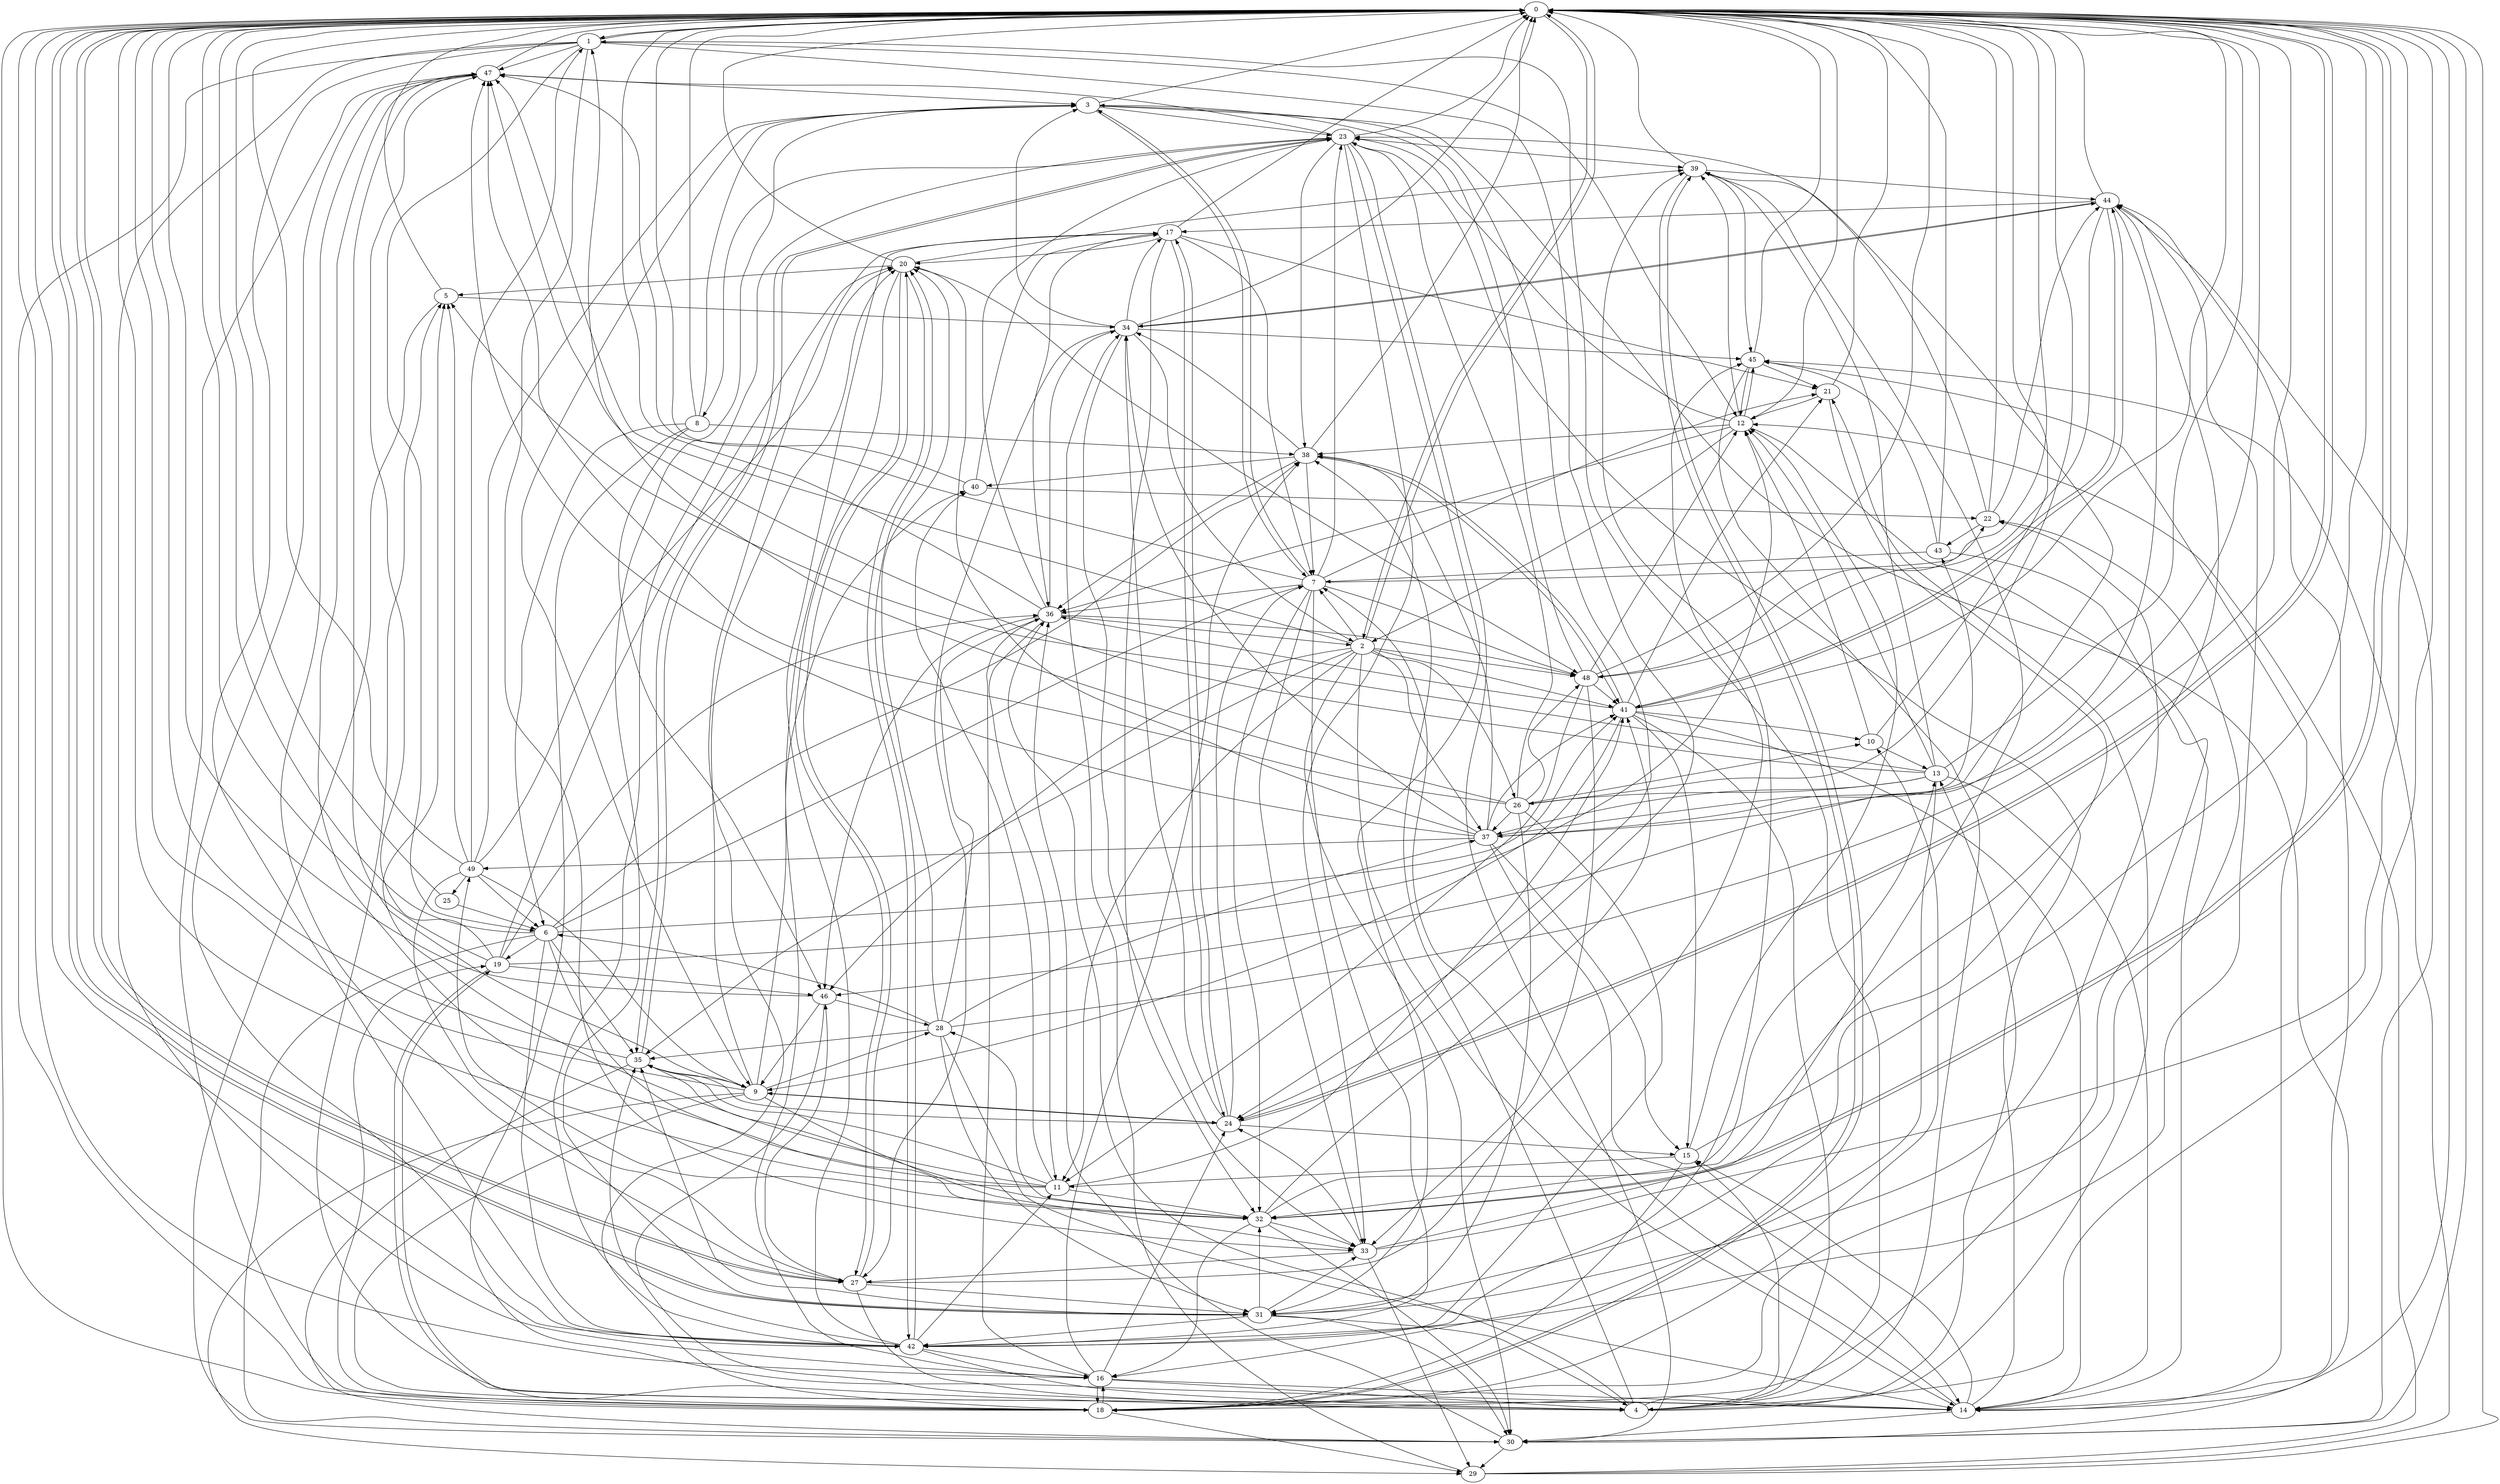 strict digraph "" {
	0	 [component_delay=3];
	1	 [component_delay=3];
	0 -> 1	 [wire_delay=1];
	2	 [component_delay=3];
	0 -> 2	 [wire_delay=1];
	24	 [component_delay=3];
	0 -> 24	 [wire_delay=1];
	27	 [component_delay=3];
	0 -> 27	 [wire_delay=1];
	31	 [component_delay=3];
	0 -> 31	 [wire_delay=1];
	32	 [component_delay=3];
	0 -> 32	 [wire_delay=1];
	1 -> 0	 [wire_delay=1];
	6	 [component_delay=3];
	1 -> 6	 [wire_delay=1];
	12	 [component_delay=3];
	1 -> 12	 [wire_delay=1];
	16	 [component_delay=3];
	1 -> 16	 [wire_delay=1];
	18	 [component_delay=3];
	1 -> 18	 [wire_delay=1];
	1 -> 24	 [wire_delay=1];
	33	 [component_delay=3];
	1 -> 33	 [wire_delay=1];
	42	 [component_delay=3];
	1 -> 42	 [wire_delay=1];
	47	 [component_delay=3];
	1 -> 47	 [wire_delay=1];
	2 -> 0	 [wire_delay=1];
	7	 [component_delay=3];
	2 -> 7	 [wire_delay=1];
	11	 [component_delay=3];
	2 -> 11	 [wire_delay=1];
	14	 [component_delay=3];
	2 -> 14	 [wire_delay=1];
	26	 [component_delay=3];
	2 -> 26	 [wire_delay=1];
	30	 [component_delay=3];
	2 -> 30	 [wire_delay=1];
	35	 [component_delay=3];
	2 -> 35	 [wire_delay=1];
	37	 [component_delay=3];
	2 -> 37	 [wire_delay=1];
	41	 [component_delay=3];
	2 -> 41	 [wire_delay=1];
	46	 [component_delay=3];
	2 -> 46	 [wire_delay=1];
	2 -> 47	 [wire_delay=1];
	48	 [component_delay=3];
	2 -> 48	 [wire_delay=1];
	3	 [component_delay=3];
	3 -> 0	 [wire_delay=1];
	3 -> 7	 [wire_delay=1];
	9	 [component_delay=3];
	3 -> 9	 [wire_delay=1];
	23	 [component_delay=3];
	3 -> 23	 [wire_delay=1];
	3 -> 24	 [wire_delay=1];
	3 -> 30	 [wire_delay=1];
	4	 [component_delay=3];
	4 -> 0	 [wire_delay=1];
	4 -> 1	 [wire_delay=1];
	5	 [component_delay=3];
	4 -> 5	 [wire_delay=1];
	13	 [component_delay=3];
	4 -> 13	 [wire_delay=1];
	15	 [component_delay=3];
	4 -> 15	 [wire_delay=1];
	21	 [component_delay=3];
	4 -> 21	 [wire_delay=1];
	36	 [component_delay=3];
	4 -> 36	 [wire_delay=1];
	38	 [component_delay=3];
	4 -> 38	 [wire_delay=1];
	5 -> 0	 [wire_delay=1];
	5 -> 30	 [wire_delay=1];
	34	 [component_delay=3];
	5 -> 34	 [wire_delay=1];
	6 -> 0	 [wire_delay=1];
	6 -> 7	 [wire_delay=1];
	19	 [component_delay=3];
	6 -> 19	 [wire_delay=1];
	6 -> 30	 [wire_delay=1];
	6 -> 32	 [wire_delay=1];
	6 -> 35	 [wire_delay=1];
	6 -> 38	 [wire_delay=1];
	6 -> 41	 [wire_delay=1];
	6 -> 42	 [wire_delay=1];
	7 -> 0	 [wire_delay=1];
	7 -> 3	 [wire_delay=1];
	7 -> 21	 [wire_delay=1];
	7 -> 23	 [wire_delay=1];
	7 -> 32	 [wire_delay=1];
	7 -> 33	 [wire_delay=1];
	7 -> 36	 [wire_delay=1];
	7 -> 42	 [wire_delay=1];
	7 -> 47	 [wire_delay=1];
	7 -> 48	 [wire_delay=1];
	8	 [component_delay=3];
	8 -> 0	 [wire_delay=1];
	8 -> 3	 [wire_delay=1];
	8 -> 6	 [wire_delay=1];
	8 -> 14	 [wire_delay=1];
	8 -> 38	 [wire_delay=1];
	8 -> 46	 [wire_delay=1];
	9 -> 0	 [wire_delay=1];
	9 -> 18	 [wire_delay=1];
	20	 [component_delay=3];
	9 -> 20	 [wire_delay=1];
	9 -> 24	 [wire_delay=1];
	28	 [component_delay=3];
	9 -> 28	 [wire_delay=1];
	29	 [component_delay=3];
	9 -> 29	 [wire_delay=1];
	9 -> 33	 [wire_delay=1];
	40	 [component_delay=3];
	9 -> 40	 [wire_delay=1];
	9 -> 47	 [wire_delay=1];
	10	 [component_delay=3];
	10 -> 0	 [wire_delay=1];
	10 -> 12	 [wire_delay=1];
	10 -> 13	 [wire_delay=1];
	11 -> 0	 [wire_delay=1];
	11 -> 5	 [wire_delay=1];
	11 -> 32	 [wire_delay=1];
	11 -> 35	 [wire_delay=1];
	11 -> 40	 [wire_delay=1];
	11 -> 41	 [wire_delay=1];
	11 -> 47	 [wire_delay=1];
	12 -> 0	 [wire_delay=1];
	12 -> 2	 [wire_delay=1];
	12 -> 14	 [wire_delay=1];
	12 -> 23	 [wire_delay=1];
	12 -> 36	 [wire_delay=1];
	12 -> 38	 [wire_delay=1];
	39	 [component_delay=3];
	12 -> 39	 [wire_delay=1];
	45	 [component_delay=3];
	12 -> 45	 [wire_delay=1];
	13 -> 0	 [wire_delay=1];
	13 -> 5	 [wire_delay=1];
	13 -> 12	 [wire_delay=1];
	13 -> 14	 [wire_delay=1];
	13 -> 16	 [wire_delay=1];
	13 -> 26	 [wire_delay=1];
	13 -> 37	 [wire_delay=1];
	13 -> 39	 [wire_delay=1];
	13 -> 47	 [wire_delay=1];
	14 -> 0	 [wire_delay=1];
	14 -> 7	 [wire_delay=1];
	14 -> 15	 [wire_delay=1];
	14 -> 19	 [wire_delay=1];
	14 -> 23	 [wire_delay=1];
	14 -> 30	 [wire_delay=1];
	44	 [component_delay=3];
	14 -> 44	 [wire_delay=1];
	15 -> 0	 [wire_delay=1];
	15 -> 11	 [wire_delay=1];
	15 -> 12	 [wire_delay=1];
	15 -> 18	 [wire_delay=1];
	16 -> 0	 [wire_delay=1];
	16 -> 4	 [wire_delay=1];
	16 -> 14	 [wire_delay=1];
	16 -> 18	 [wire_delay=1];
	16 -> 24	 [wire_delay=1];
	16 -> 36	 [wire_delay=1];
	16 -> 38	 [wire_delay=1];
	17	 [component_delay=3];
	17 -> 0	 [wire_delay=1];
	17 -> 7	 [wire_delay=1];
	17 -> 20	 [wire_delay=1];
	17 -> 21	 [wire_delay=1];
	17 -> 24	 [wire_delay=1];
	17 -> 32	 [wire_delay=1];
	17 -> 36	 [wire_delay=1];
	18 -> 0	 [wire_delay=1];
	18 -> 10	 [wire_delay=1];
	18 -> 16	 [wire_delay=1];
	18 -> 17	 [wire_delay=1];
	18 -> 19	 [wire_delay=1];
	22	 [component_delay=3];
	18 -> 22	 [wire_delay=1];
	18 -> 29	 [wire_delay=1];
	18 -> 39	 [wire_delay=1];
	19 -> 0	 [wire_delay=1];
	19 -> 12	 [wire_delay=1];
	19 -> 14	 [wire_delay=1];
	19 -> 20	 [wire_delay=1];
	19 -> 36	 [wire_delay=1];
	19 -> 46	 [wire_delay=1];
	19 -> 47	 [wire_delay=1];
	20 -> 0	 [wire_delay=1];
	20 -> 5	 [wire_delay=1];
	20 -> 16	 [wire_delay=1];
	20 -> 27	 [wire_delay=1];
	20 -> 39	 [wire_delay=1];
	20 -> 42	 [wire_delay=1];
	20 -> 48	 [wire_delay=1];
	21 -> 0	 [wire_delay=1];
	21 -> 12	 [wire_delay=1];
	21 -> 31	 [wire_delay=1];
	22 -> 0	 [wire_delay=1];
	22 -> 23	 [wire_delay=1];
	43	 [component_delay=3];
	22 -> 43	 [wire_delay=1];
	22 -> 44	 [wire_delay=1];
	23 -> 0	 [wire_delay=1];
	23 -> 8	 [wire_delay=1];
	23 -> 30	 [wire_delay=1];
	23 -> 31	 [wire_delay=1];
	23 -> 33	 [wire_delay=1];
	23 -> 35	 [wire_delay=1];
	23 -> 38	 [wire_delay=1];
	23 -> 39	 [wire_delay=1];
	23 -> 47	 [wire_delay=1];
	24 -> 0	 [wire_delay=1];
	24 -> 7	 [wire_delay=1];
	24 -> 9	 [wire_delay=1];
	24 -> 15	 [wire_delay=1];
	24 -> 17	 [wire_delay=1];
	24 -> 34	 [wire_delay=1];
	24 -> 35	 [wire_delay=1];
	25	 [component_delay=3];
	25 -> 0	 [wire_delay=1];
	25 -> 6	 [wire_delay=1];
	26 -> 0	 [wire_delay=1];
	26 -> 1	 [wire_delay=1];
	26 -> 10	 [wire_delay=1];
	26 -> 23	 [wire_delay=1];
	26 -> 31	 [wire_delay=1];
	26 -> 37	 [wire_delay=1];
	26 -> 42	 [wire_delay=1];
	26 -> 47	 [wire_delay=1];
	26 -> 48	 [wire_delay=1];
	27 -> 0	 [wire_delay=1];
	27 -> 4	 [wire_delay=1];
	27 -> 20	 [wire_delay=1];
	27 -> 31	 [wire_delay=1];
	27 -> 45	 [wire_delay=1];
	27 -> 46	 [wire_delay=1];
	28 -> 0	 [wire_delay=1];
	28 -> 6	 [wire_delay=1];
	28 -> 14	 [wire_delay=1];
	28 -> 20	 [wire_delay=1];
	28 -> 31	 [wire_delay=1];
	28 -> 35	 [wire_delay=1];
	28 -> 36	 [wire_delay=1];
	28 -> 37	 [wire_delay=1];
	29 -> 0	 [wire_delay=1];
	29 -> 12	 [wire_delay=1];
	29 -> 34	 [wire_delay=1];
	29 -> 45	 [wire_delay=1];
	30 -> 0	 [wire_delay=1];
	30 -> 29	 [wire_delay=1];
	30 -> 36	 [wire_delay=1];
	30 -> 44	 [wire_delay=1];
	31 -> 0	 [wire_delay=1];
	31 -> 3	 [wire_delay=1];
	31 -> 4	 [wire_delay=1];
	31 -> 22	 [wire_delay=1];
	31 -> 30	 [wire_delay=1];
	31 -> 32	 [wire_delay=1];
	31 -> 33	 [wire_delay=1];
	31 -> 35	 [wire_delay=1];
	31 -> 42	 [wire_delay=1];
	32 -> 0	 [wire_delay=1];
	32 -> 13	 [wire_delay=1];
	32 -> 16	 [wire_delay=1];
	32 -> 28	 [wire_delay=1];
	32 -> 30	 [wire_delay=1];
	32 -> 33	 [wire_delay=1];
	32 -> 35	 [wire_delay=1];
	32 -> 41	 [wire_delay=1];
	49	 [component_delay=3];
	32 -> 49	 [wire_delay=1];
	33 -> 0	 [wire_delay=1];
	33 -> 24	 [wire_delay=1];
	33 -> 27	 [wire_delay=1];
	33 -> 29	 [wire_delay=1];
	33 -> 39	 [wire_delay=1];
	34 -> 0	 [wire_delay=1];
	34 -> 2	 [wire_delay=1];
	34 -> 3	 [wire_delay=1];
	34 -> 17	 [wire_delay=1];
	34 -> 27	 [wire_delay=1];
	34 -> 33	 [wire_delay=1];
	34 -> 44	 [wire_delay=1];
	34 -> 45	 [wire_delay=1];
	35 -> 0	 [wire_delay=1];
	35 -> 9	 [wire_delay=1];
	35 -> 23	 [wire_delay=1];
	35 -> 30	 [wire_delay=1];
	36 -> 0	 [wire_delay=1];
	36 -> 2	 [wire_delay=1];
	36 -> 11	 [wire_delay=1];
	36 -> 23	 [wire_delay=1];
	36 -> 34	 [wire_delay=1];
	36 -> 46	 [wire_delay=1];
	36 -> 48	 [wire_delay=1];
	37 -> 0	 [wire_delay=1];
	37 -> 14	 [wire_delay=1];
	37 -> 15	 [wire_delay=1];
	37 -> 20	 [wire_delay=1];
	37 -> 34	 [wire_delay=1];
	37 -> 38	 [wire_delay=1];
	37 -> 41	 [wire_delay=1];
	37 -> 43	 [wire_delay=1];
	37 -> 47	 [wire_delay=1];
	37 -> 49	 [wire_delay=1];
	38 -> 0	 [wire_delay=1];
	38 -> 7	 [wire_delay=1];
	38 -> 34	 [wire_delay=1];
	38 -> 36	 [wire_delay=1];
	38 -> 40	 [wire_delay=1];
	38 -> 41	 [wire_delay=1];
	39 -> 0	 [wire_delay=1];
	39 -> 18	 [wire_delay=1];
	39 -> 37	 [wire_delay=1];
	39 -> 44	 [wire_delay=1];
	39 -> 45	 [wire_delay=1];
	40 -> 0	 [wire_delay=1];
	40 -> 17	 [wire_delay=1];
	40 -> 22	 [wire_delay=1];
	41 -> 0	 [wire_delay=1];
	41 -> 4	 [wire_delay=1];
	41 -> 9	 [wire_delay=1];
	41 -> 10	 [wire_delay=1];
	41 -> 14	 [wire_delay=1];
	41 -> 15	 [wire_delay=1];
	41 -> 21	 [wire_delay=1];
	41 -> 36	 [wire_delay=1];
	41 -> 38	 [wire_delay=1];
	41 -> 44	 [wire_delay=1];
	42 -> 0	 [wire_delay=1];
	42 -> 4	 [wire_delay=1];
	42 -> 11	 [wire_delay=1];
	42 -> 16	 [wire_delay=1];
	42 -> 17	 [wire_delay=1];
	42 -> 20	 [wire_delay=1];
	42 -> 23	 [wire_delay=1];
	42 -> 35	 [wire_delay=1];
	42 -> 39	 [wire_delay=1];
	42 -> 44	 [wire_delay=1];
	43 -> 0	 [wire_delay=1];
	43 -> 7	 [wire_delay=1];
	43 -> 18	 [wire_delay=1];
	43 -> 45	 [wire_delay=1];
	44 -> 0	 [wire_delay=1];
	44 -> 17	 [wire_delay=1];
	44 -> 32	 [wire_delay=1];
	44 -> 34	 [wire_delay=1];
	44 -> 41	 [wire_delay=1];
	44 -> 46	 [wire_delay=1];
	44 -> 48	 [wire_delay=1];
	45 -> 0	 [wire_delay=1];
	45 -> 4	 [wire_delay=1];
	45 -> 12	 [wire_delay=1];
	45 -> 14	 [wire_delay=1];
	45 -> 21	 [wire_delay=1];
	46 -> 0	 [wire_delay=1];
	46 -> 4	 [wire_delay=1];
	46 -> 9	 [wire_delay=1];
	46 -> 28	 [wire_delay=1];
	47 -> 0	 [wire_delay=1];
	47 -> 3	 [wire_delay=1];
	47 -> 18	 [wire_delay=1];
	47 -> 27	 [wire_delay=1];
	47 -> 42	 [wire_delay=1];
	48 -> 0	 [wire_delay=1];
	48 -> 3	 [wire_delay=1];
	48 -> 11	 [wire_delay=1];
	48 -> 12	 [wire_delay=1];
	48 -> 22	 [wire_delay=1];
	48 -> 33	 [wire_delay=1];
	48 -> 41	 [wire_delay=1];
	49 -> 0	 [wire_delay=1];
	49 -> 1	 [wire_delay=1];
	49 -> 3	 [wire_delay=1];
	49 -> 5	 [wire_delay=1];
	49 -> 6	 [wire_delay=1];
	49 -> 9	 [wire_delay=1];
	49 -> 20	 [wire_delay=1];
	49 -> 25	 [wire_delay=1];
	49 -> 27	 [wire_delay=1];
}
